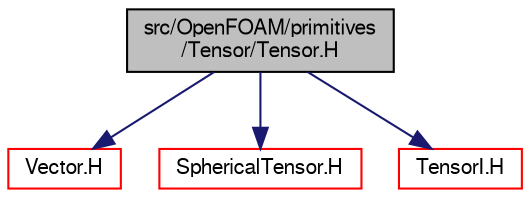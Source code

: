 digraph "src/OpenFOAM/primitives/Tensor/Tensor.H"
{
  bgcolor="transparent";
  edge [fontname="FreeSans",fontsize="10",labelfontname="FreeSans",labelfontsize="10"];
  node [fontname="FreeSans",fontsize="10",shape=record];
  Node0 [label="src/OpenFOAM/primitives\l/Tensor/Tensor.H",height=0.2,width=0.4,color="black", fillcolor="grey75", style="filled", fontcolor="black"];
  Node0 -> Node1 [color="midnightblue",fontsize="10",style="solid",fontname="FreeSans"];
  Node1 [label="Vector.H",height=0.2,width=0.4,color="red",URL="$a12839.html"];
  Node0 -> Node44 [color="midnightblue",fontsize="10",style="solid",fontname="FreeSans"];
  Node44 [label="SphericalTensor.H",height=0.2,width=0.4,color="red",URL="$a12563.html"];
  Node0 -> Node46 [color="midnightblue",fontsize="10",style="solid",fontname="FreeSans"];
  Node46 [label="TensorI.H",height=0.2,width=0.4,color="red",URL="$a12761.html"];
}
